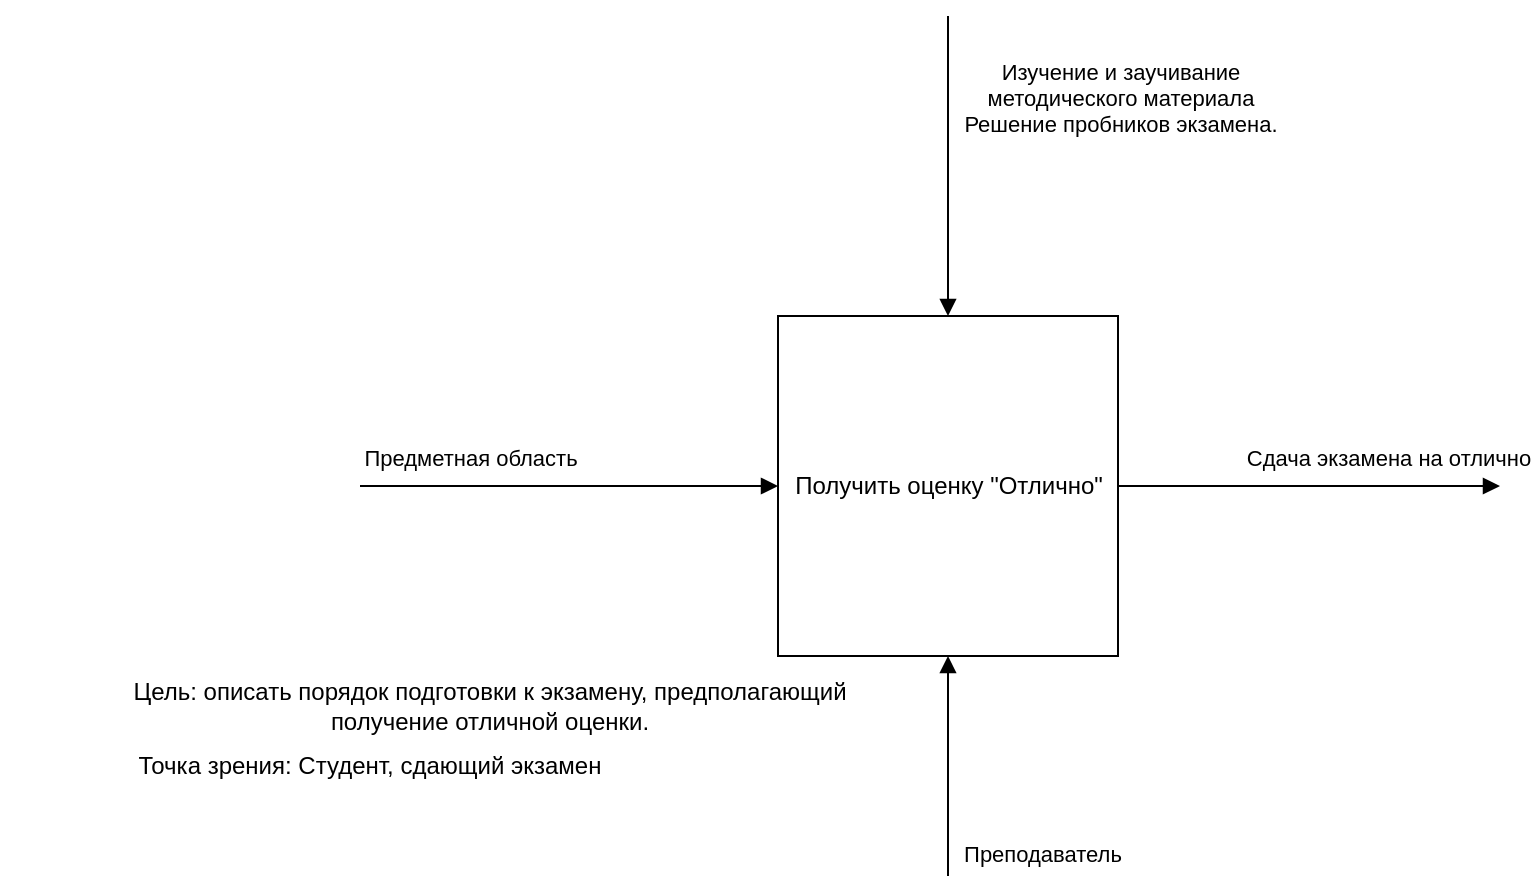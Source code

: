 <mxfile version="20.5.3" type="device"><diagram id="97Gb7hioaeDeuPOT_2My" name="Страница 1"><mxGraphModel dx="2249" dy="794" grid="1" gridSize="10" guides="1" tooltips="1" connect="1" arrows="1" fold="1" page="1" pageScale="1" pageWidth="827" pageHeight="1169" math="0" shadow="0"><root><mxCell id="0"/><mxCell id="1" parent="0"/><mxCell id="GtISuttsddMxPDucLVL9-3" style="edgeStyle=orthogonalEdgeStyle;rounded=0;orthogonalLoop=1;jettySize=auto;html=1;exitX=0;exitY=0.5;exitDx=0;exitDy=0;startArrow=block;startFill=1;endArrow=none;endFill=0;" parent="1" source="SCWO0fPzLJBsFEbvp2s--1" edge="1"><mxGeometry relative="1" as="geometry"><mxPoint x="120" y="595" as="targetPoint"/><Array as="points"><mxPoint x="120" y="595"/></Array></mxGeometry></mxCell><mxCell id="GtISuttsddMxPDucLVL9-4" value="Предметная область" style="edgeLabel;html=1;align=center;verticalAlign=middle;resizable=0;points=[];" parent="GtISuttsddMxPDucLVL9-3" vertex="1" connectable="0"><mxGeometry x="0.258" y="1" relative="1" as="geometry"><mxPoint x="-23" y="-15" as="offset"/></mxGeometry></mxCell><mxCell id="GtISuttsddMxPDucLVL9-6" style="edgeStyle=orthogonalEdgeStyle;rounded=0;orthogonalLoop=1;jettySize=auto;html=1;exitX=0.5;exitY=0;exitDx=0;exitDy=0;startArrow=block;startFill=1;endArrow=none;endFill=0;" parent="1" source="SCWO0fPzLJBsFEbvp2s--1" edge="1"><mxGeometry relative="1" as="geometry"><mxPoint x="414" y="360" as="targetPoint"/></mxGeometry></mxCell><mxCell id="GtISuttsddMxPDucLVL9-7" value="Изучение и заучивание &lt;br&gt;методического материала&lt;br&gt;Решение пробников экзамена." style="edgeLabel;html=1;align=center;verticalAlign=middle;resizable=0;points=[];" parent="GtISuttsddMxPDucLVL9-6" vertex="1" connectable="0"><mxGeometry x="0.313" y="1" relative="1" as="geometry"><mxPoint x="86" y="-11" as="offset"/></mxGeometry></mxCell><mxCell id="GtISuttsddMxPDucLVL9-11" style="edgeStyle=orthogonalEdgeStyle;rounded=0;orthogonalLoop=1;jettySize=auto;html=1;exitX=1;exitY=0.5;exitDx=0;exitDy=0;startArrow=none;startFill=0;endArrow=block;endFill=1;" parent="1" source="SCWO0fPzLJBsFEbvp2s--1" edge="1"><mxGeometry relative="1" as="geometry"><mxPoint x="690" y="595" as="targetPoint"/><Array as="points"><mxPoint x="690" y="595"/></Array></mxGeometry></mxCell><mxCell id="GtISuttsddMxPDucLVL9-12" value="Сдача экзамена на отлично" style="edgeLabel;html=1;align=center;verticalAlign=middle;resizable=0;points=[];" parent="GtISuttsddMxPDucLVL9-11" vertex="1" connectable="0"><mxGeometry x="0.407" y="-2" relative="1" as="geometry"><mxPoint y="-16" as="offset"/></mxGeometry></mxCell><mxCell id="GtISuttsddMxPDucLVL9-14" style="edgeStyle=orthogonalEdgeStyle;rounded=0;orthogonalLoop=1;jettySize=auto;html=1;exitX=0.5;exitY=1;exitDx=0;exitDy=0;startArrow=block;startFill=1;endArrow=none;endFill=0;" parent="1" source="SCWO0fPzLJBsFEbvp2s--1" edge="1"><mxGeometry relative="1" as="geometry"><mxPoint x="414" y="790" as="targetPoint"/></mxGeometry></mxCell><mxCell id="GtISuttsddMxPDucLVL9-15" value="Преподаватель" style="edgeLabel;html=1;align=center;verticalAlign=middle;resizable=0;points=[];" parent="GtISuttsddMxPDucLVL9-14" vertex="1" connectable="0"><mxGeometry x="0.246" y="1" relative="1" as="geometry"><mxPoint x="45" y="30" as="offset"/></mxGeometry></mxCell><mxCell id="SCWO0fPzLJBsFEbvp2s--1" value="Получить оценку &quot;Отлично&quot;" style="html=1;" parent="1" vertex="1"><mxGeometry x="329" y="510" width="170" height="170" as="geometry"/></mxCell><mxCell id="GtISuttsddMxPDucLVL9-16" value="Цель: описать порядок подготовки к экзамену, предполагающий получение отличной оценки." style="text;html=1;strokeColor=none;fillColor=none;align=center;verticalAlign=middle;whiteSpace=wrap;rounded=0;" parent="1" vertex="1"><mxGeometry y="690" width="370" height="30" as="geometry"/></mxCell><mxCell id="GtISuttsddMxPDucLVL9-17" value="Точка зрения: Студент, сдающий экзамен" style="text;html=1;strokeColor=none;fillColor=none;align=center;verticalAlign=middle;whiteSpace=wrap;rounded=0;" parent="1" vertex="1"><mxGeometry x="-60" y="720" width="370" height="30" as="geometry"/></mxCell></root></mxGraphModel></diagram></mxfile>